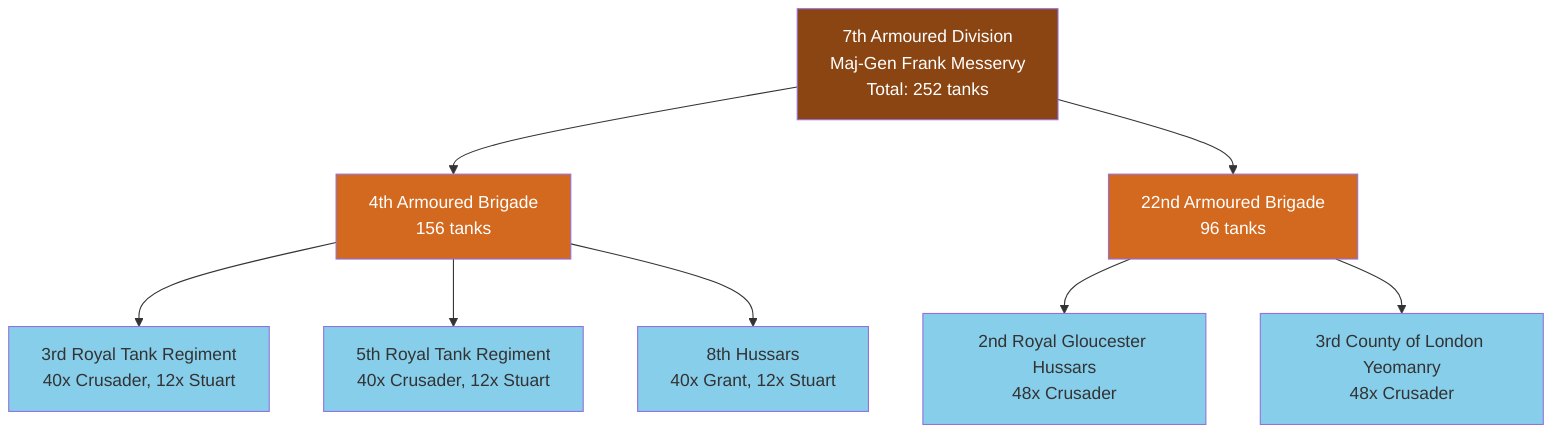 graph TD
    A[7th Armoured Division<br/>Maj-Gen Frank Messervy<br/>Total: 252 tanks]

    B[4th Armoured Brigade<br/>156 tanks]
    C[22nd Armoured Brigade<br/>96 tanks]

    A --> B
    A --> C

    B --> D[3rd Royal Tank Regiment<br/>40x Crusader, 12x Stuart]
    B --> E[5th Royal Tank Regiment<br/>40x Crusader, 12x Stuart]
    B --> F[8th Hussars<br/>40x Grant, 12x Stuart]

    C --> G[2nd Royal Gloucester Hussars<br/>48x Crusader]
    C --> H[3rd County of London Yeomanry<br/>48x Crusader]

    style A fill:#8B4513,color:#fff
    style B fill:#D2691E,color:#fff
    style C fill:#D2691E,color:#fff
    style D fill:#87CEEB
    style E fill:#87CEEB
    style F fill:#87CEEB
    style G fill:#87CEEB
    style H fill:#87CEEB